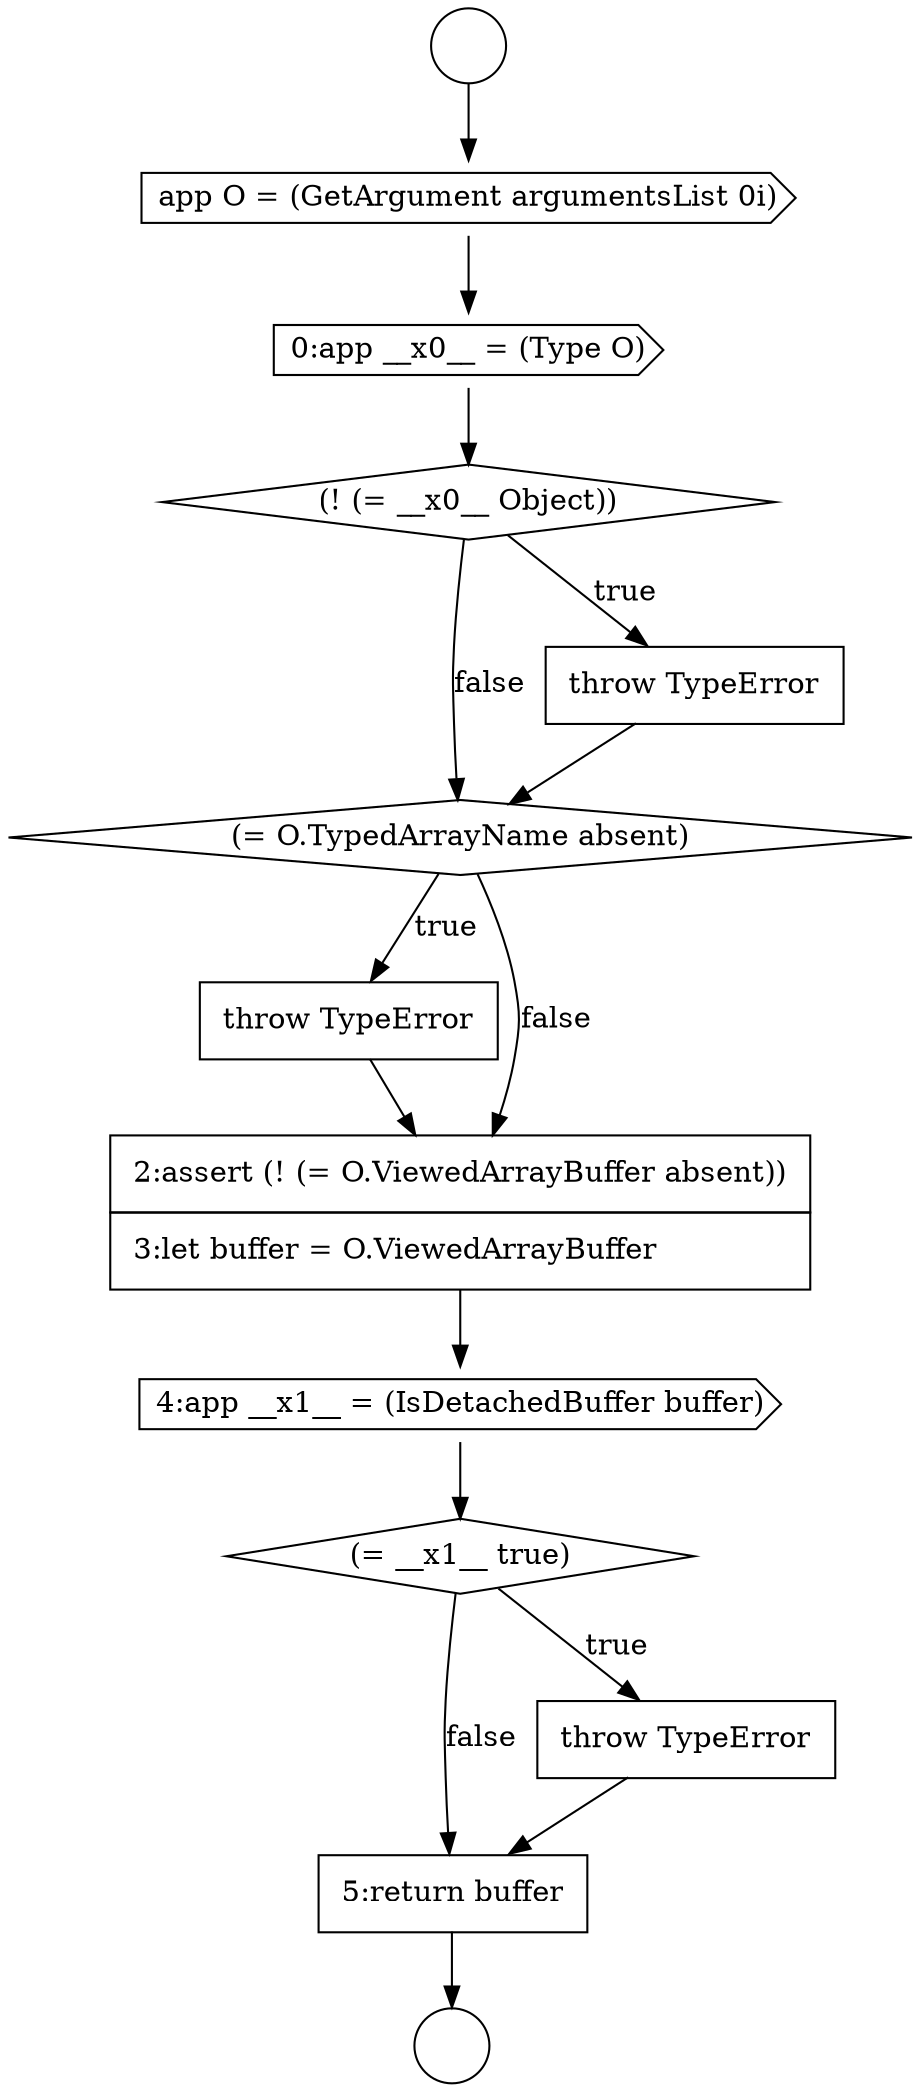 digraph {
  node15780 [shape=none, margin=0, label=<<font color="black">
    <table border="0" cellborder="1" cellspacing="0" cellpadding="10">
      <tr><td align="left">throw TypeError</td></tr>
    </table>
  </font>> color="black" fillcolor="white" style=filled]
  node15776 [shape=cds, label=<<font color="black">0:app __x0__ = (Type O)</font>> color="black" fillcolor="white" style=filled]
  node15779 [shape=diamond, label=<<font color="black">(= O.TypedArrayName absent)</font>> color="black" fillcolor="white" style=filled]
  node15783 [shape=diamond, label=<<font color="black">(= __x1__ true)</font>> color="black" fillcolor="white" style=filled]
  node15778 [shape=none, margin=0, label=<<font color="black">
    <table border="0" cellborder="1" cellspacing="0" cellpadding="10">
      <tr><td align="left">throw TypeError</td></tr>
    </table>
  </font>> color="black" fillcolor="white" style=filled]
  node15782 [shape=cds, label=<<font color="black">4:app __x1__ = (IsDetachedBuffer buffer)</font>> color="black" fillcolor="white" style=filled]
  node15785 [shape=none, margin=0, label=<<font color="black">
    <table border="0" cellborder="1" cellspacing="0" cellpadding="10">
      <tr><td align="left">5:return buffer</td></tr>
    </table>
  </font>> color="black" fillcolor="white" style=filled]
  node15784 [shape=none, margin=0, label=<<font color="black">
    <table border="0" cellborder="1" cellspacing="0" cellpadding="10">
      <tr><td align="left">throw TypeError</td></tr>
    </table>
  </font>> color="black" fillcolor="white" style=filled]
  node15774 [shape=circle label=" " color="black" fillcolor="white" style=filled]
  node15777 [shape=diamond, label=<<font color="black">(! (= __x0__ Object))</font>> color="black" fillcolor="white" style=filled]
  node15775 [shape=cds, label=<<font color="black">app O = (GetArgument argumentsList 0i)</font>> color="black" fillcolor="white" style=filled]
  node15781 [shape=none, margin=0, label=<<font color="black">
    <table border="0" cellborder="1" cellspacing="0" cellpadding="10">
      <tr><td align="left">2:assert (! (= O.ViewedArrayBuffer absent))</td></tr>
      <tr><td align="left">3:let buffer = O.ViewedArrayBuffer</td></tr>
    </table>
  </font>> color="black" fillcolor="white" style=filled]
  node15773 [shape=circle label=" " color="black" fillcolor="white" style=filled]
  node15783 -> node15784 [label=<<font color="black">true</font>> color="black"]
  node15783 -> node15785 [label=<<font color="black">false</font>> color="black"]
  node15778 -> node15779 [ color="black"]
  node15784 -> node15785 [ color="black"]
  node15780 -> node15781 [ color="black"]
  node15776 -> node15777 [ color="black"]
  node15775 -> node15776 [ color="black"]
  node15779 -> node15780 [label=<<font color="black">true</font>> color="black"]
  node15779 -> node15781 [label=<<font color="black">false</font>> color="black"]
  node15785 -> node15774 [ color="black"]
  node15781 -> node15782 [ color="black"]
  node15777 -> node15778 [label=<<font color="black">true</font>> color="black"]
  node15777 -> node15779 [label=<<font color="black">false</font>> color="black"]
  node15782 -> node15783 [ color="black"]
  node15773 -> node15775 [ color="black"]
}
